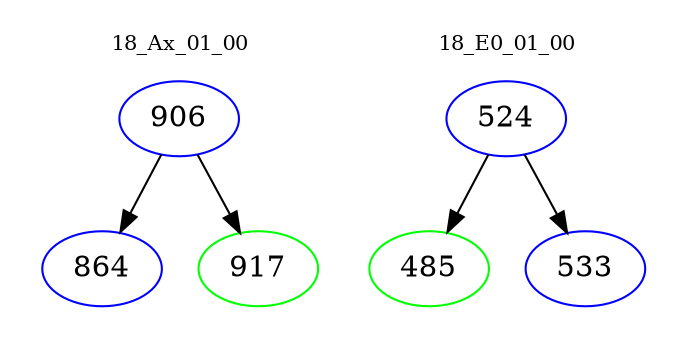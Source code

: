 digraph{
subgraph cluster_0 {
color = white
label = "18_Ax_01_00";
fontsize=10;
T0_906 [label="906", color="blue"]
T0_906 -> T0_864 [color="black"]
T0_864 [label="864", color="blue"]
T0_906 -> T0_917 [color="black"]
T0_917 [label="917", color="green"]
}
subgraph cluster_1 {
color = white
label = "18_E0_01_00";
fontsize=10;
T1_524 [label="524", color="blue"]
T1_524 -> T1_485 [color="black"]
T1_485 [label="485", color="green"]
T1_524 -> T1_533 [color="black"]
T1_533 [label="533", color="blue"]
}
}
